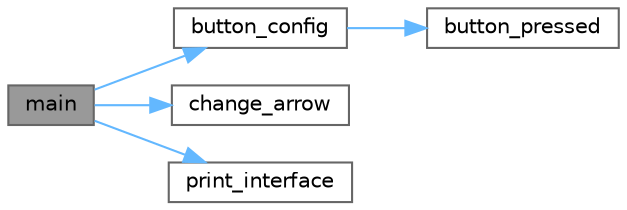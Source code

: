 digraph "main"
{
 // LATEX_PDF_SIZE
  bgcolor="transparent";
  edge [fontname=Helvetica,fontsize=10,labelfontname=Helvetica,labelfontsize=10];
  node [fontname=Helvetica,fontsize=10,shape=box,height=0.2,width=0.4];
  rankdir="LR";
  Node1 [label="main",height=0.2,width=0.4,color="gray40", fillcolor="grey60", style="filled", fontcolor="black",tooltip="main function with a state machine that emulates an automated ticket vending machine for movies"];
  Node1 -> Node2 [color="steelblue1",style="solid"];
  Node2 [label="button_config",height=0.2,width=0.4,color="grey40", fillcolor="white", style="filled",URL="$button_8c.html#a89995812888279b6f90cac205b83ca61",tooltip="functon that configures the GPIO pins as inputs and inicializes the interrupt routine"];
  Node2 -> Node3 [color="steelblue1",style="solid"];
  Node3 [label="button_pressed",height=0.2,width=0.4,color="grey40", fillcolor="white", style="filled",URL="$button_8c.html#ab4b2c1747e66383dfb0b5679887e1854",tooltip="Define a callback function. It is like an ISR (and runs in the cotext of an ISR) that is called when ..."];
  Node1 -> Node4 [color="steelblue1",style="solid"];
  Node4 [label="change_arrow",height=0.2,width=0.4,color="grey40", fillcolor="white", style="filled",URL="$main_8c.html#a0412a221c5c7638880c7c65fb8837824",tooltip="function to update the string array that contains one arrow pointing to the movie beeing selected by ..."];
  Node1 -> Node5 [color="steelblue1",style="solid"];
  Node5 [label="print_interface",height=0.2,width=0.4,color="grey40", fillcolor="white", style="filled",URL="$main_8c.html#af4941553b0661977109d920f6d510443",tooltip="print interface shown by default while user is browsing movies or adding credit"];
}

